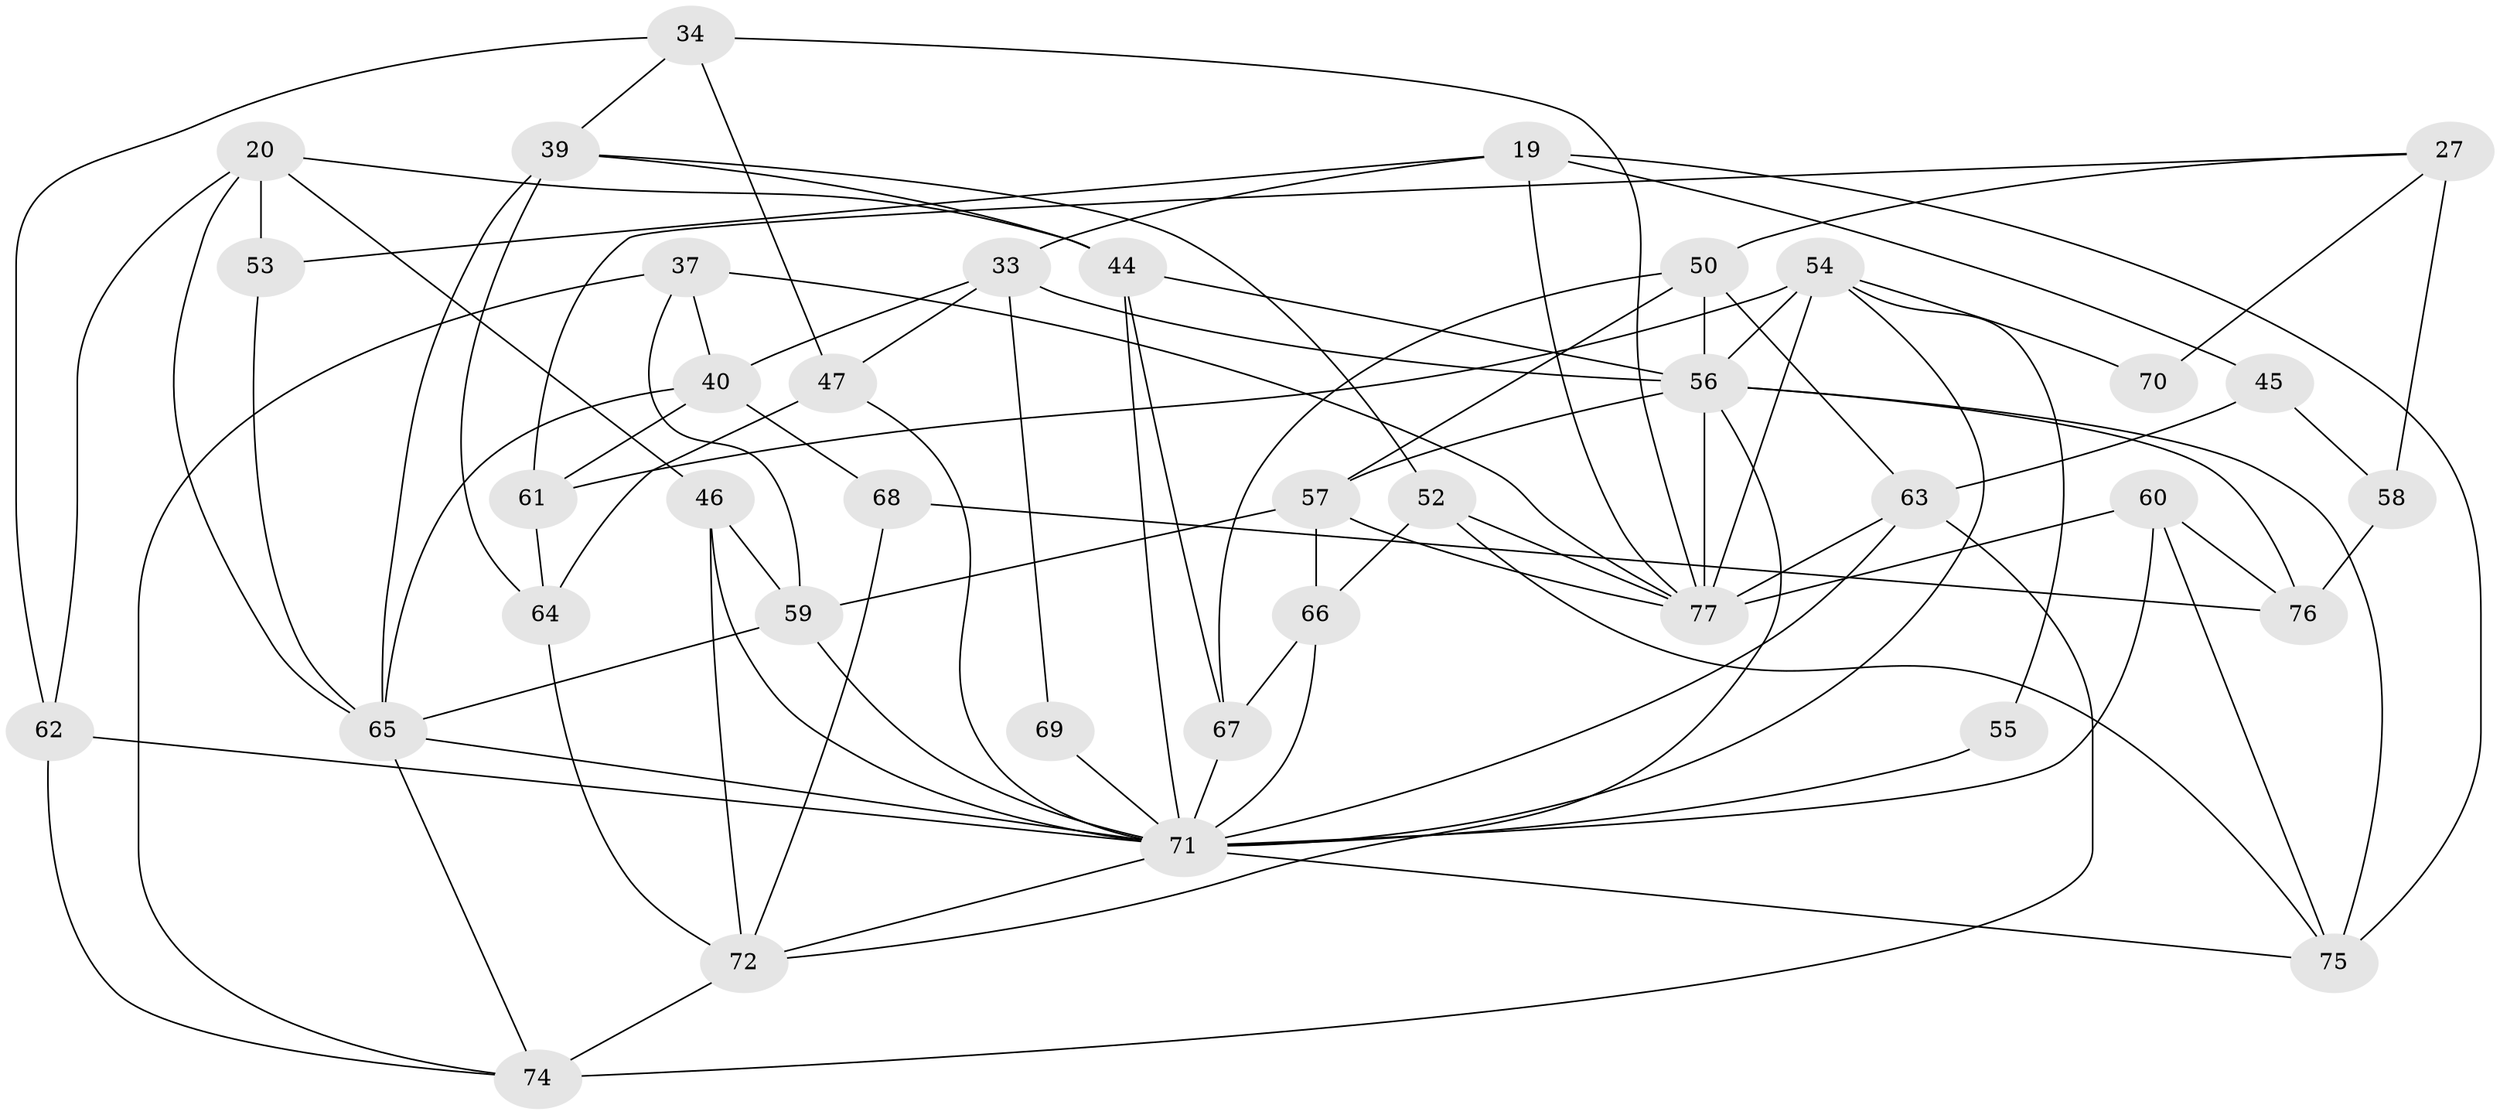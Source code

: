 // original degree distribution, {4: 1.0}
// Generated by graph-tools (version 1.1) at 2025/04/03/04/25 22:04:02]
// undirected, 38 vertices, 91 edges
graph export_dot {
graph [start="1"]
  node [color=gray90,style=filled];
  19 [super="+2"];
  20 [super="+5"];
  27 [super="+10"];
  33 [super="+22"];
  34;
  37;
  39 [super="+17"];
  40 [super="+21"];
  44 [super="+38"];
  45;
  46;
  47;
  50 [super="+13"];
  52;
  53;
  54 [super="+3+48"];
  55;
  56 [super="+23+51+49"];
  57 [super="+12"];
  58;
  59 [super="+41"];
  60;
  61;
  62;
  63 [super="+32"];
  64;
  65 [super="+7+24"];
  66;
  67;
  68;
  69;
  70;
  71 [super="+16+18+43"];
  72 [super="+11+35"];
  74 [super="+30"];
  75 [super="+36"];
  76;
  77 [super="+73+29+31"];
  19 -- 45;
  19 -- 75 [weight=2];
  19 -- 33;
  19 -- 53;
  19 -- 77;
  20 -- 62;
  20 -- 53 [weight=2];
  20 -- 46;
  20 -- 44;
  20 -- 65;
  27 -- 50;
  27 -- 70 [weight=2];
  27 -- 58 [weight=2];
  27 -- 61;
  33 -- 69 [weight=2];
  33 -- 40;
  33 -- 47;
  33 -- 56;
  34 -- 47;
  34 -- 39;
  34 -- 62;
  34 -- 77;
  37 -- 40;
  37 -- 74;
  37 -- 59;
  37 -- 77;
  39 -- 65 [weight=2];
  39 -- 64;
  39 -- 52;
  39 -- 44;
  40 -- 68 [weight=2];
  40 -- 61;
  40 -- 65;
  44 -- 67;
  44 -- 56;
  44 -- 71 [weight=2];
  45 -- 58;
  45 -- 63 [weight=2];
  46 -- 59;
  46 -- 71;
  46 -- 72;
  47 -- 64;
  47 -- 71;
  50 -- 67;
  50 -- 57;
  50 -- 56 [weight=2];
  50 -- 63;
  52 -- 66;
  52 -- 75;
  52 -- 77;
  53 -- 65;
  54 -- 70 [weight=2];
  54 -- 61;
  54 -- 55;
  54 -- 56 [weight=4];
  54 -- 77 [weight=3];
  54 -- 71;
  55 -- 71 [weight=3];
  56 -- 75;
  56 -- 72 [weight=2];
  56 -- 57;
  56 -- 76;
  56 -- 77;
  57 -- 66;
  57 -- 59 [weight=2];
  57 -- 77;
  58 -- 76;
  59 -- 65;
  59 -- 71;
  60 -- 71;
  60 -- 76;
  60 -- 77;
  60 -- 75;
  61 -- 64;
  62 -- 74;
  62 -- 71;
  63 -- 74;
  63 -- 77 [weight=2];
  63 -- 71 [weight=2];
  64 -- 72;
  65 -- 74;
  65 -- 71;
  66 -- 67;
  66 -- 71;
  67 -- 71;
  68 -- 72;
  68 -- 76;
  69 -- 71 [weight=2];
  71 -- 72;
  71 -- 75;
  72 -- 74 [weight=2];
}
